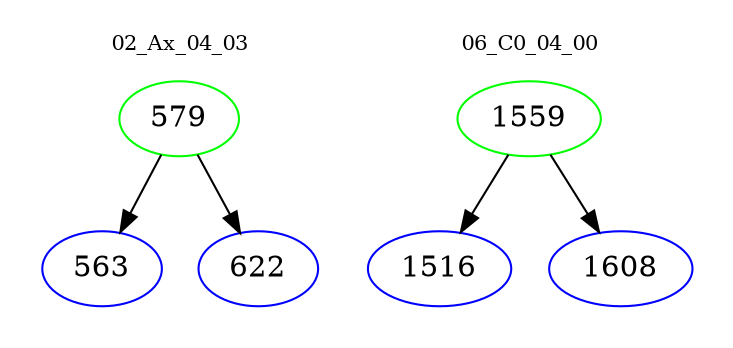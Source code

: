 digraph{
subgraph cluster_0 {
color = white
label = "02_Ax_04_03";
fontsize=10;
T0_579 [label="579", color="green"]
T0_579 -> T0_563 [color="black"]
T0_563 [label="563", color="blue"]
T0_579 -> T0_622 [color="black"]
T0_622 [label="622", color="blue"]
}
subgraph cluster_1 {
color = white
label = "06_C0_04_00";
fontsize=10;
T1_1559 [label="1559", color="green"]
T1_1559 -> T1_1516 [color="black"]
T1_1516 [label="1516", color="blue"]
T1_1559 -> T1_1608 [color="black"]
T1_1608 [label="1608", color="blue"]
}
}
